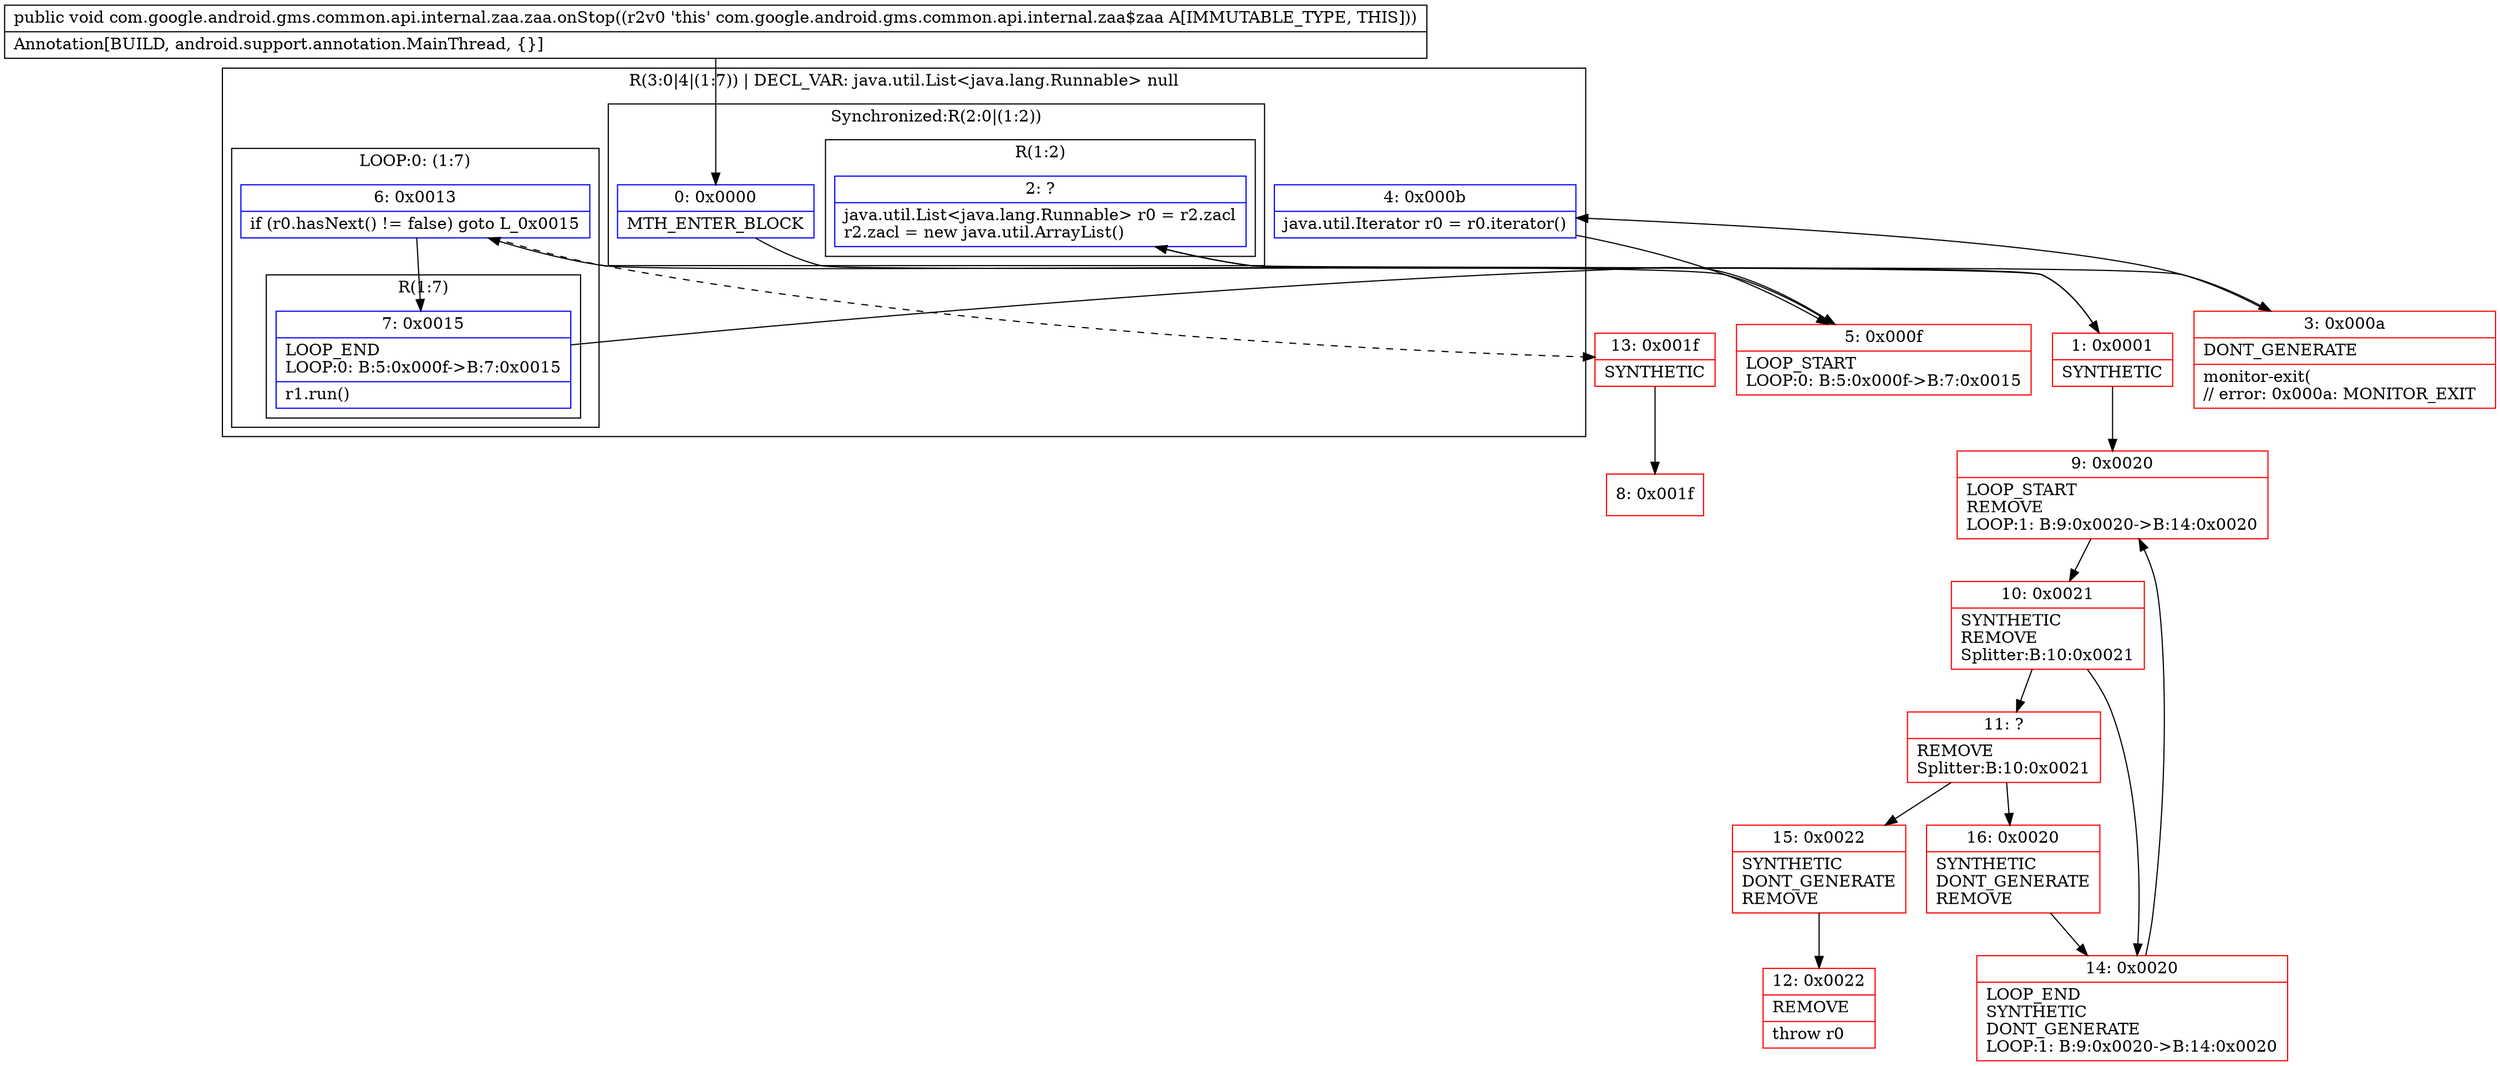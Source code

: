 digraph "CFG forcom.google.android.gms.common.api.internal.zaa.zaa.onStop()V" {
subgraph cluster_Region_698856172 {
label = "R(3:0|4|(1:7)) | DECL_VAR: java.util.List\<java.lang.Runnable\> null\l";
node [shape=record,color=blue];
subgraph cluster_SynchronizedRegion_1632450850 {
label = "Synchronized:R(2:0|(1:2))";
node [shape=record,color=blue];
Node_0 [shape=record,label="{0\:\ 0x0000|MTH_ENTER_BLOCK\l}"];
subgraph cluster_Region_685215413 {
label = "R(1:2)";
node [shape=record,color=blue];
Node_2 [shape=record,label="{2\:\ ?|java.util.List\<java.lang.Runnable\> r0 = r2.zacl\lr2.zacl = new java.util.ArrayList()\l}"];
}
}
Node_4 [shape=record,label="{4\:\ 0x000b|java.util.Iterator r0 = r0.iterator()\l}"];
subgraph cluster_LoopRegion_1893623857 {
label = "LOOP:0: (1:7)";
node [shape=record,color=blue];
Node_6 [shape=record,label="{6\:\ 0x0013|if (r0.hasNext() != false) goto L_0x0015\l}"];
subgraph cluster_Region_1092232585 {
label = "R(1:7)";
node [shape=record,color=blue];
Node_7 [shape=record,label="{7\:\ 0x0015|LOOP_END\lLOOP:0: B:5:0x000f\-\>B:7:0x0015\l|r1.run()\l}"];
}
}
}
Node_1 [shape=record,color=red,label="{1\:\ 0x0001|SYNTHETIC\l}"];
Node_3 [shape=record,color=red,label="{3\:\ 0x000a|DONT_GENERATE\l|monitor\-exit(\l\/\/ error: 0x000a: MONITOR_EXIT  \l}"];
Node_5 [shape=record,color=red,label="{5\:\ 0x000f|LOOP_START\lLOOP:0: B:5:0x000f\-\>B:7:0x0015\l}"];
Node_8 [shape=record,color=red,label="{8\:\ 0x001f}"];
Node_9 [shape=record,color=red,label="{9\:\ 0x0020|LOOP_START\lREMOVE\lLOOP:1: B:9:0x0020\-\>B:14:0x0020\l}"];
Node_10 [shape=record,color=red,label="{10\:\ 0x0021|SYNTHETIC\lREMOVE\lSplitter:B:10:0x0021\l}"];
Node_11 [shape=record,color=red,label="{11\:\ ?|REMOVE\lSplitter:B:10:0x0021\l}"];
Node_12 [shape=record,color=red,label="{12\:\ 0x0022|REMOVE\l|throw r0\l}"];
Node_13 [shape=record,color=red,label="{13\:\ 0x001f|SYNTHETIC\l}"];
Node_14 [shape=record,color=red,label="{14\:\ 0x0020|LOOP_END\lSYNTHETIC\lDONT_GENERATE\lLOOP:1: B:9:0x0020\-\>B:14:0x0020\l}"];
Node_15 [shape=record,color=red,label="{15\:\ 0x0022|SYNTHETIC\lDONT_GENERATE\lREMOVE\l}"];
Node_16 [shape=record,color=red,label="{16\:\ 0x0020|SYNTHETIC\lDONT_GENERATE\lREMOVE\l}"];
MethodNode[shape=record,label="{public void com.google.android.gms.common.api.internal.zaa.zaa.onStop((r2v0 'this' com.google.android.gms.common.api.internal.zaa$zaa A[IMMUTABLE_TYPE, THIS]))  | Annotation[BUILD, android.support.annotation.MainThread, \{\}]\l}"];
MethodNode -> Node_0;
Node_0 -> Node_1;
Node_2 -> Node_3;
Node_4 -> Node_5;
Node_6 -> Node_7;
Node_6 -> Node_13[style=dashed];
Node_7 -> Node_5;
Node_1 -> Node_2;
Node_1 -> Node_9;
Node_3 -> Node_4;
Node_5 -> Node_6;
Node_9 -> Node_10;
Node_10 -> Node_11;
Node_10 -> Node_14;
Node_11 -> Node_15;
Node_11 -> Node_16;
Node_13 -> Node_8;
Node_14 -> Node_9;
Node_15 -> Node_12;
Node_16 -> Node_14;
}

